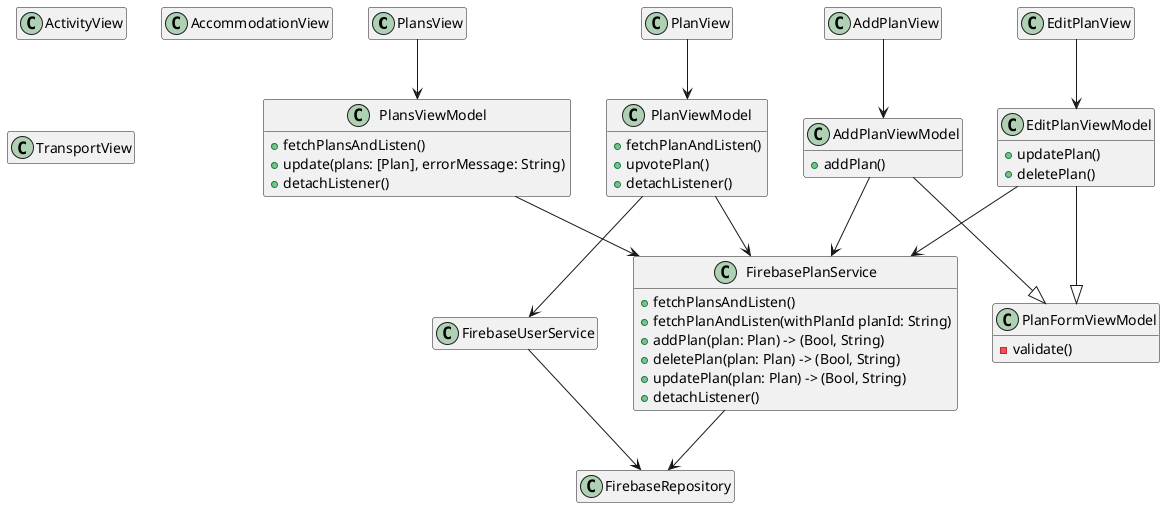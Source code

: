 @startuml

hide empty members

class PlansView {}

class ActivityView {}

class AccommodationView {}

class TransportView {}

class PlanView {}

class AddPlanView {}

class EditPlanView {}

class PlansViewModel {
    + fetchPlansAndListen()
    + update(plans: [Plan], errorMessage: String)
    + detachListener()
}

class PlanViewModel {
    + fetchPlanAndListen()
    + upvotePlan()
    + detachListener()
}

class AddPlanViewModel {
    + addPlan()
}

class EditPlanViewModel {
    + updatePlan()
    + deletePlan()
}

class PlanFormViewModel {
    - validate()
}

class FirebasePlanService {
    + fetchPlansAndListen()
    + fetchPlanAndListen(withPlanId planId: String)
    + addPlan(plan: Plan) -> (Bool, String)
    + deletePlan(plan: Plan) -> (Bool, String)
    + updatePlan(plan: Plan) -> (Bool, String)
    + detachListener()
}

class FirebaseUserService {
}

class FirebaseRepository {}

PlansView --> PlansViewModel
PlanView --> PlanViewModel
AddPlanView --> AddPlanViewModel
EditPlanView --> EditPlanViewModel

PlansViewModel --> FirebasePlanService
PlanViewModel --> FirebasePlanService
AddPlanViewModel --> FirebasePlanService
EditPlanViewModel --> FirebasePlanService

AddPlanViewModel --|> PlanFormViewModel
EditPlanViewModel --|> PlanFormViewModel

PlanViewModel --> FirebaseUserService

FirebaseUserService --> FirebaseRepository
FirebasePlanService --> FirebaseRepository

@enduml
